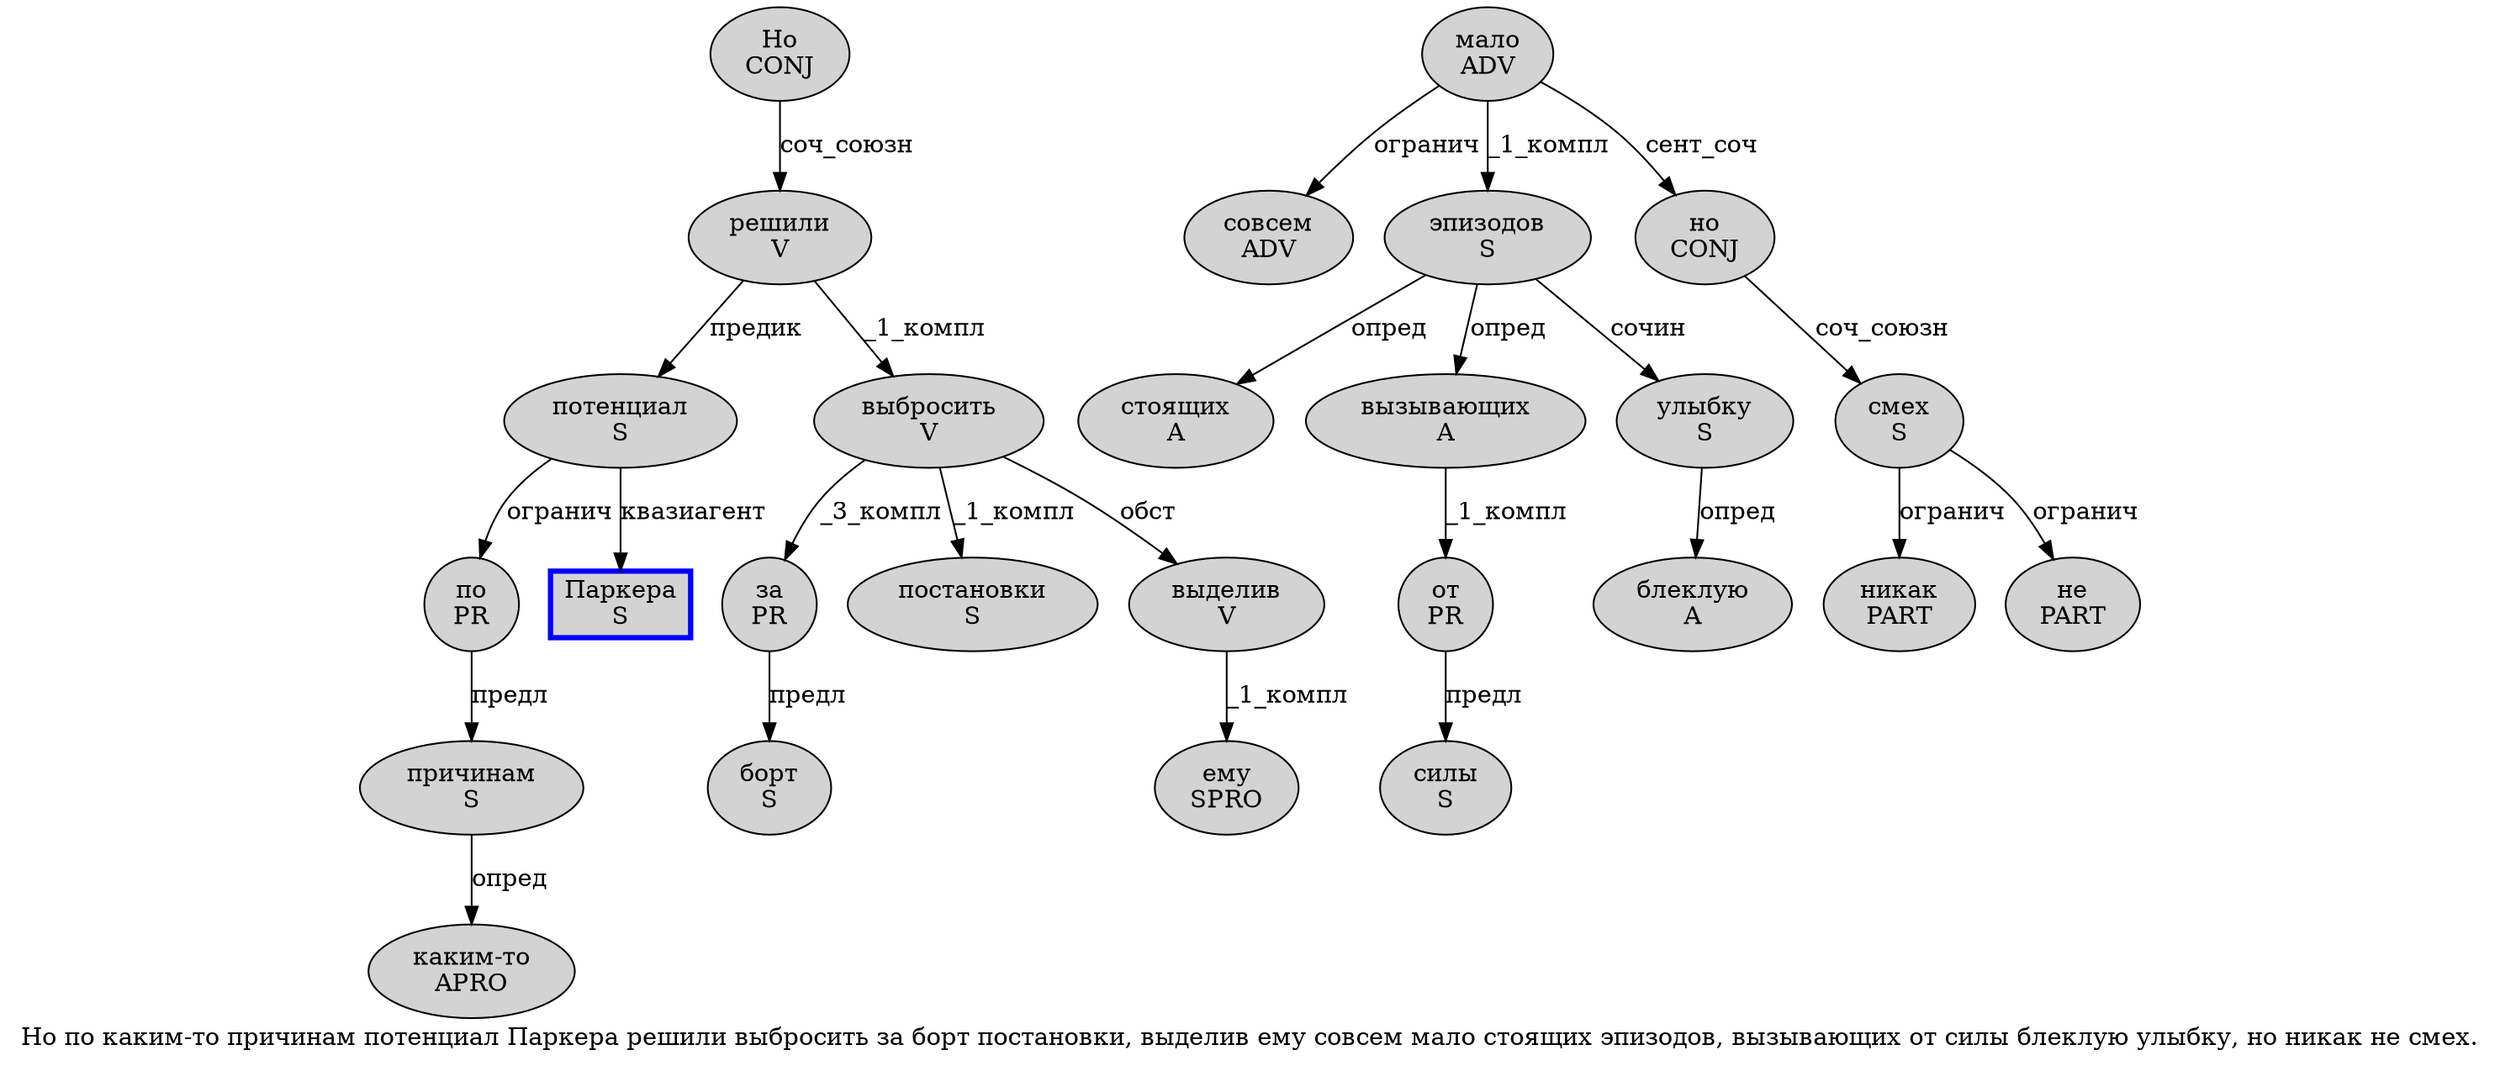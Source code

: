 digraph SENTENCE_2868 {
	graph [label="Но по каким-то причинам потенциал Паркера решили выбросить за борт постановки, выделив ему совсем мало стоящих эпизодов, вызывающих от силы блеклую улыбку, но никак не смех."]
	node [style=filled]
		0 [label="Но
CONJ" color="" fillcolor=lightgray penwidth=1 shape=ellipse]
		1 [label="по
PR" color="" fillcolor=lightgray penwidth=1 shape=ellipse]
		2 [label="каким-то
APRO" color="" fillcolor=lightgray penwidth=1 shape=ellipse]
		3 [label="причинам
S" color="" fillcolor=lightgray penwidth=1 shape=ellipse]
		4 [label="потенциал
S" color="" fillcolor=lightgray penwidth=1 shape=ellipse]
		5 [label="Паркера
S" color=blue fillcolor=lightgray penwidth=3 shape=box]
		6 [label="решили
V" color="" fillcolor=lightgray penwidth=1 shape=ellipse]
		7 [label="выбросить
V" color="" fillcolor=lightgray penwidth=1 shape=ellipse]
		8 [label="за
PR" color="" fillcolor=lightgray penwidth=1 shape=ellipse]
		9 [label="борт
S" color="" fillcolor=lightgray penwidth=1 shape=ellipse]
		10 [label="постановки
S" color="" fillcolor=lightgray penwidth=1 shape=ellipse]
		12 [label="выделив
V" color="" fillcolor=lightgray penwidth=1 shape=ellipse]
		13 [label="ему
SPRO" color="" fillcolor=lightgray penwidth=1 shape=ellipse]
		14 [label="совсем
ADV" color="" fillcolor=lightgray penwidth=1 shape=ellipse]
		15 [label="мало
ADV" color="" fillcolor=lightgray penwidth=1 shape=ellipse]
		16 [label="стоящих
A" color="" fillcolor=lightgray penwidth=1 shape=ellipse]
		17 [label="эпизодов
S" color="" fillcolor=lightgray penwidth=1 shape=ellipse]
		19 [label="вызывающих
A" color="" fillcolor=lightgray penwidth=1 shape=ellipse]
		20 [label="от
PR" color="" fillcolor=lightgray penwidth=1 shape=ellipse]
		21 [label="силы
S" color="" fillcolor=lightgray penwidth=1 shape=ellipse]
		22 [label="блеклую
A" color="" fillcolor=lightgray penwidth=1 shape=ellipse]
		23 [label="улыбку
S" color="" fillcolor=lightgray penwidth=1 shape=ellipse]
		25 [label="но
CONJ" color="" fillcolor=lightgray penwidth=1 shape=ellipse]
		26 [label="никак
PART" color="" fillcolor=lightgray penwidth=1 shape=ellipse]
		27 [label="не
PART" color="" fillcolor=lightgray penwidth=1 shape=ellipse]
		28 [label="смех
S" color="" fillcolor=lightgray penwidth=1 shape=ellipse]
			3 -> 2 [label="опред"]
			23 -> 22 [label="опред"]
			1 -> 3 [label="предл"]
			17 -> 16 [label="опред"]
			17 -> 19 [label="опред"]
			17 -> 23 [label="сочин"]
			7 -> 8 [label="_3_компл"]
			7 -> 10 [label="_1_компл"]
			7 -> 12 [label="обст"]
			15 -> 14 [label="огранич"]
			15 -> 17 [label="_1_компл"]
			15 -> 25 [label="сент_соч"]
			20 -> 21 [label="предл"]
			0 -> 6 [label="соч_союзн"]
			4 -> 1 [label="огранич"]
			4 -> 5 [label="квазиагент"]
			8 -> 9 [label="предл"]
			6 -> 4 [label="предик"]
			6 -> 7 [label="_1_компл"]
			19 -> 20 [label="_1_компл"]
			25 -> 28 [label="соч_союзн"]
			28 -> 26 [label="огранич"]
			28 -> 27 [label="огранич"]
			12 -> 13 [label="_1_компл"]
}